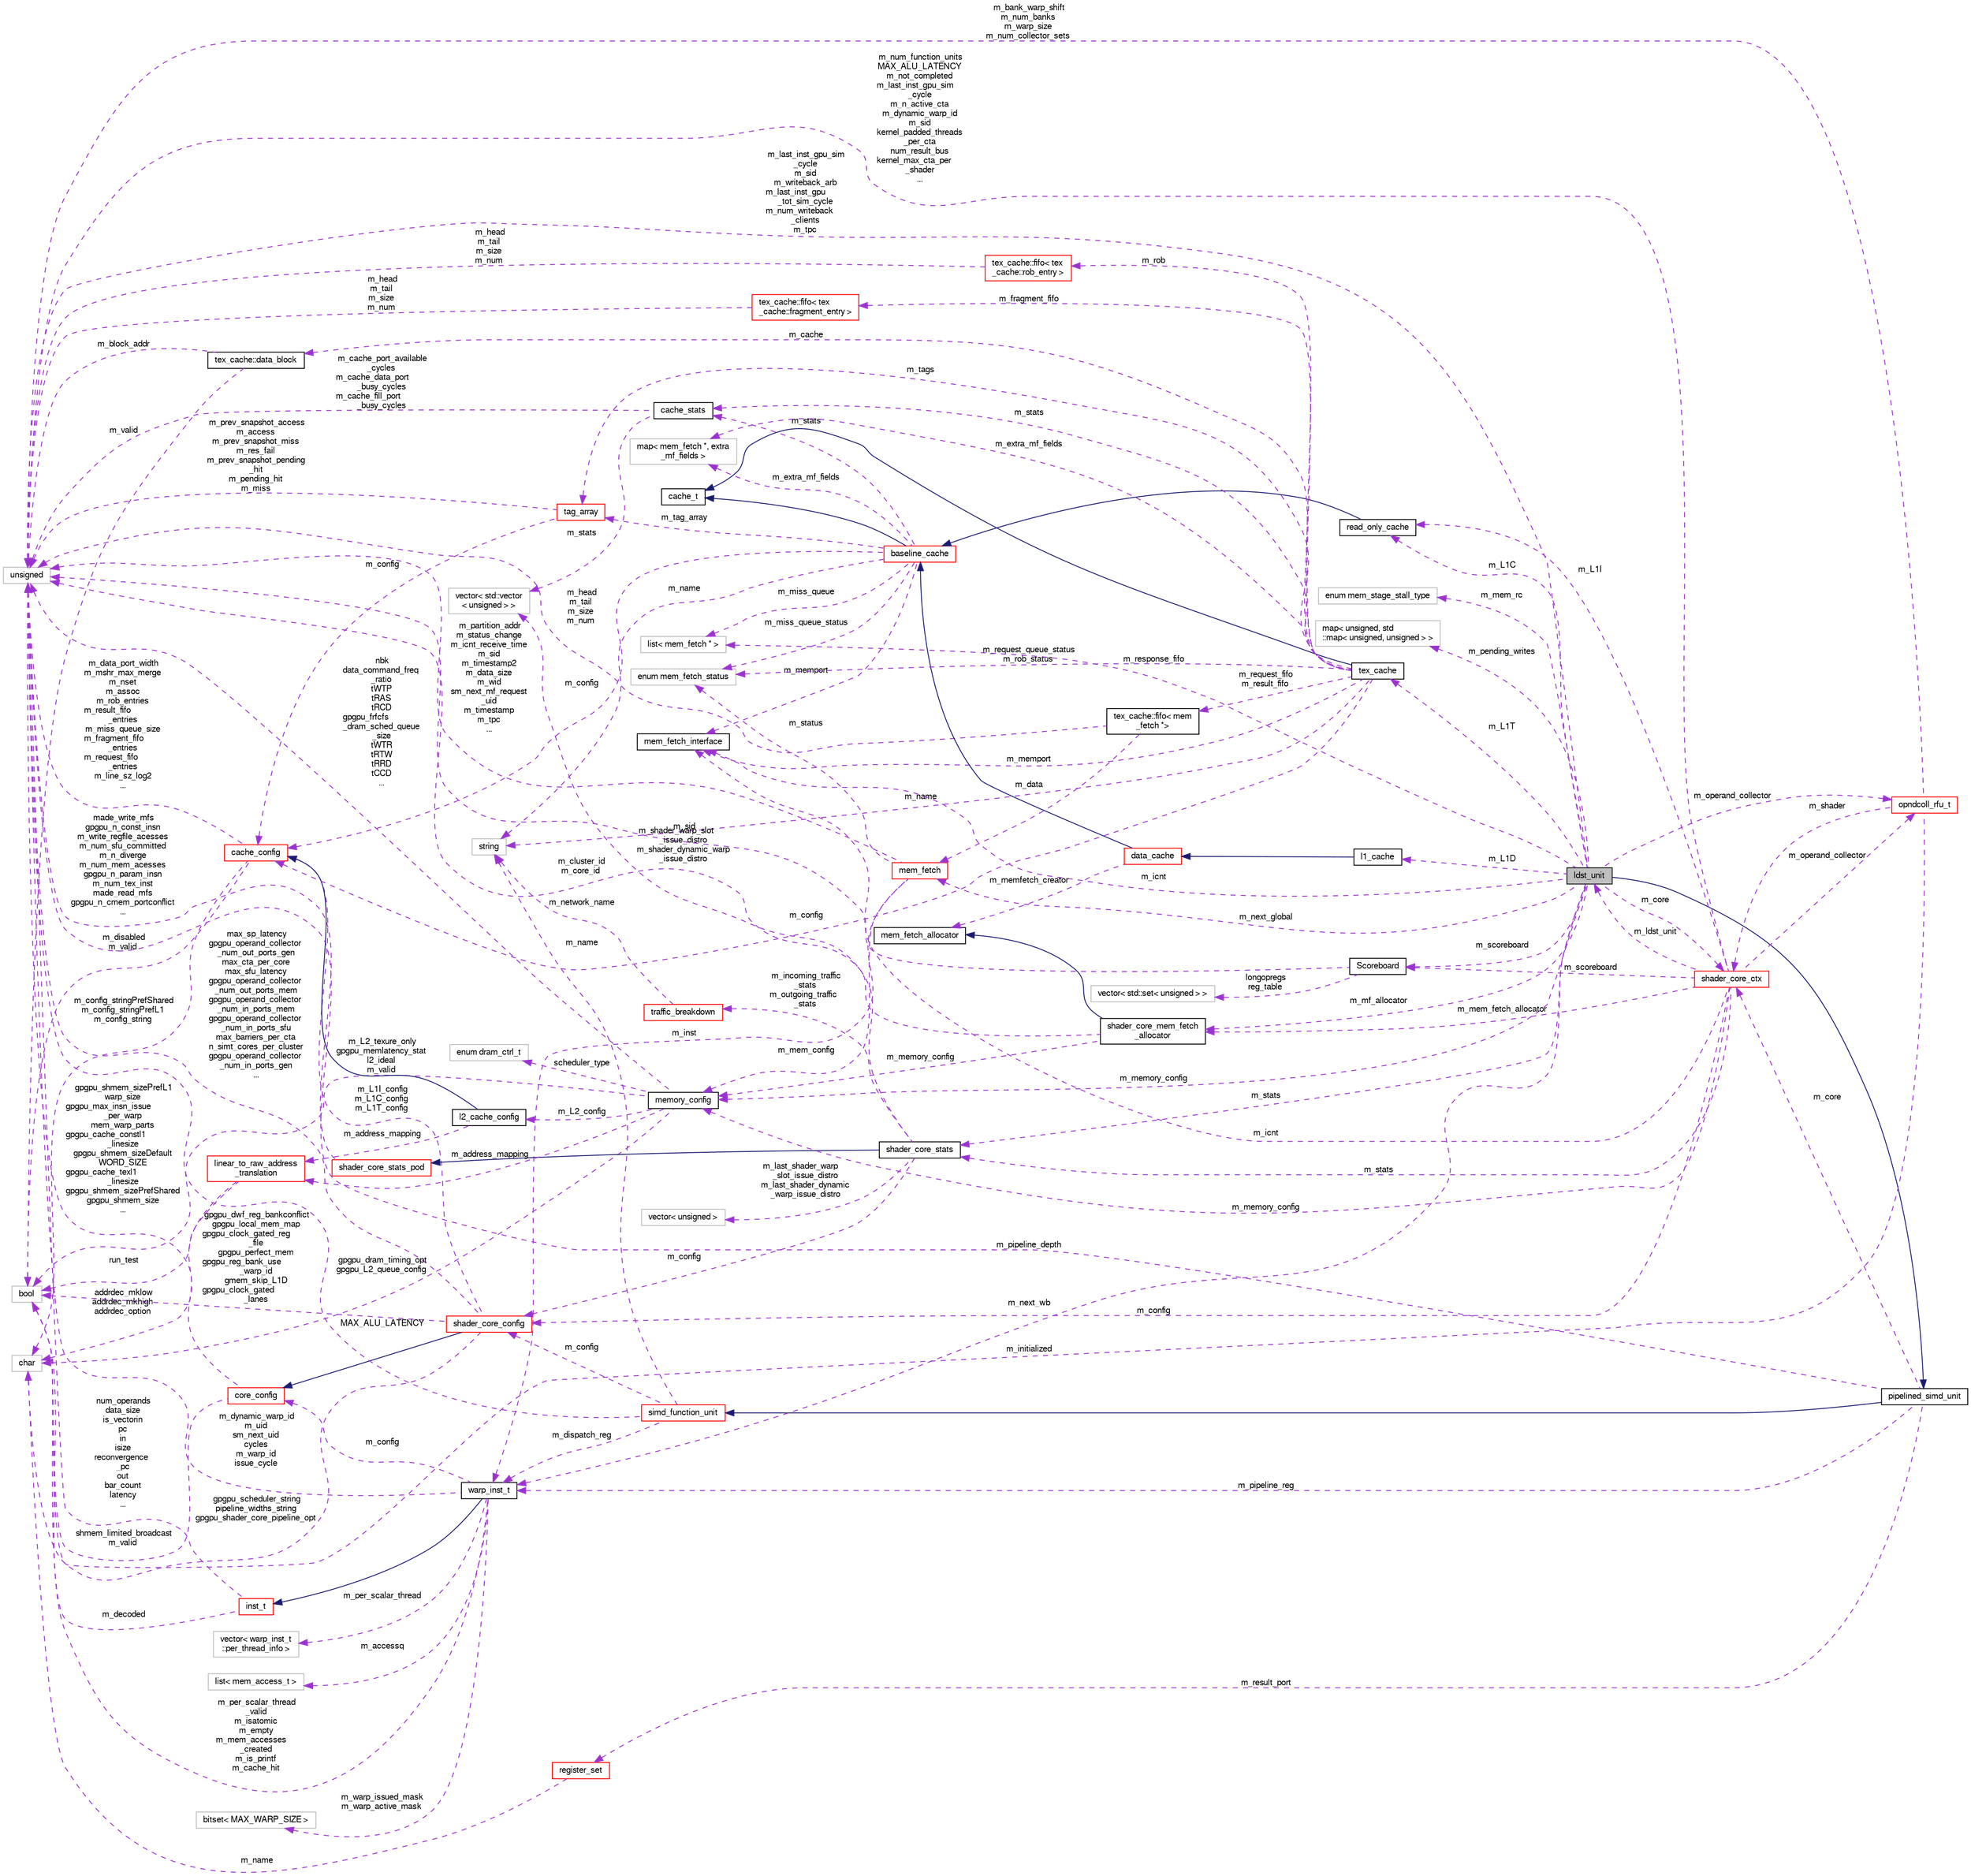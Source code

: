digraph "ldst_unit"
{
  bgcolor="transparent";
  edge [fontname="FreeSans",fontsize="10",labelfontname="FreeSans",labelfontsize="10"];
  node [fontname="FreeSans",fontsize="10",shape=record];
  rankdir="LR";
  Node3 [label="ldst_unit",height=0.2,width=0.4,color="black", fillcolor="grey75", style="filled", fontcolor="black"];
  Node4 -> Node3 [dir="back",color="midnightblue",fontsize="10",style="solid",fontname="FreeSans"];
  Node4 [label="pipelined_simd_unit",height=0.2,width=0.4,color="black",URL="$classpipelined__simd__unit.html"];
  Node5 -> Node4 [dir="back",color="midnightblue",fontsize="10",style="solid",fontname="FreeSans"];
  Node5 [label="simd_function_unit",height=0.2,width=0.4,color="red",URL="$classsimd__function__unit.html"];
  Node6 -> Node5 [dir="back",color="darkorchid3",fontsize="10",style="dashed",label=" m_config" ,fontname="FreeSans"];
  Node6 [label="shader_core_config",height=0.2,width=0.4,color="red",URL="$structshader__core__config.html"];
  Node7 -> Node6 [dir="back",color="midnightblue",fontsize="10",style="solid",fontname="FreeSans"];
  Node7 [label="core_config",height=0.2,width=0.4,color="red",URL="$structcore__config.html"];
  Node9 -> Node7 [dir="back",color="darkorchid3",fontsize="10",style="dashed",label=" shmem_limited_broadcast\nm_valid" ,fontname="FreeSans"];
  Node9 [label="bool",height=0.2,width=0.4,color="grey75"];
  Node10 -> Node7 [dir="back",color="darkorchid3",fontsize="10",style="dashed",label=" gpgpu_shmem_sizePrefL1\nwarp_size\ngpgpu_max_insn_issue\l_per_warp\nmem_warp_parts\ngpgpu_cache_constl1\l_linesize\ngpgpu_shmem_sizeDefault\nWORD_SIZE\ngpgpu_cache_texl1\l_linesize\ngpgpu_shmem_sizePrefShared\ngpgpu_shmem_size\n..." ,fontname="FreeSans"];
  Node10 [label="unsigned",height=0.2,width=0.4,color="grey75"];
  Node13 -> Node6 [dir="back",color="darkorchid3",fontsize="10",style="dashed",label=" gpgpu_scheduler_string\npipeline_widths_string\ngpgpu_shader_core_pipeline_opt" ,fontname="FreeSans"];
  Node13 [label="char",height=0.2,width=0.4,color="grey75"];
  Node9 -> Node6 [dir="back",color="darkorchid3",fontsize="10",style="dashed",label=" gpgpu_dwf_reg_bankconflict\ngpgpu_local_mem_map\ngpgpu_clock_gated_reg\l_file\ngpgpu_perfect_mem\ngpgpu_reg_bank_use\l_warp_id\ngmem_skip_L1D\ngpgpu_clock_gated\l_lanes" ,fontname="FreeSans"];
  Node12 -> Node6 [dir="back",color="darkorchid3",fontsize="10",style="dashed",label=" m_L1I_config\nm_L1C_config\nm_L1T_config" ,fontname="FreeSans"];
  Node12 [label="cache_config",height=0.2,width=0.4,color="red",URL="$classcache__config.html"];
  Node13 -> Node12 [dir="back",color="darkorchid3",fontsize="10",style="dashed",label=" m_config_stringPrefShared\nm_config_stringPrefL1\nm_config_string" ,fontname="FreeSans"];
  Node9 -> Node12 [dir="back",color="darkorchid3",fontsize="10",style="dashed",label=" m_disabled\nm_valid" ,fontname="FreeSans"];
  Node10 -> Node12 [dir="back",color="darkorchid3",fontsize="10",style="dashed",label=" m_data_port_width\nm_mshr_max_merge\nm_nset\nm_assoc\nm_rob_entries\nm_result_fifo\l_entries\nm_miss_queue_size\nm_fragment_fifo\l_entries\nm_request_fifo\l_entries\nm_line_sz_log2\n..." ,fontname="FreeSans"];
  Node10 -> Node6 [dir="back",color="darkorchid3",fontsize="10",style="dashed",label=" max_sp_latency\ngpgpu_operand_collector\l_num_out_ports_gen\nmax_cta_per_core\nmax_sfu_latency\ngpgpu_operand_collector\l_num_out_ports_mem\ngpgpu_operand_collector\l_num_in_ports_mem\ngpgpu_operand_collector\l_num_in_ports_sfu\nmax_barriers_per_cta\nn_simt_cores_per_cluster\ngpgpu_operand_collector\l_num_in_ports_gen\n..." ,fontname="FreeSans"];
  Node25 -> Node5 [dir="back",color="darkorchid3",fontsize="10",style="dashed",label=" m_dispatch_reg" ,fontname="FreeSans"];
  Node25 [label="warp_inst_t",height=0.2,width=0.4,color="black",URL="$classwarp__inst__t.html"];
  Node26 -> Node25 [dir="back",color="midnightblue",fontsize="10",style="solid",fontname="FreeSans"];
  Node26 [label="inst_t",height=0.2,width=0.4,color="red",URL="$classinst__t.html"];
  Node9 -> Node26 [dir="back",color="darkorchid3",fontsize="10",style="dashed",label=" m_decoded" ,fontname="FreeSans"];
  Node10 -> Node26 [dir="back",color="darkorchid3",fontsize="10",style="dashed",label=" num_operands\ndata_size\nis_vectorin\npc\nin\nisize\nreconvergence\l_pc\nout\nbar_count\nlatency\n..." ,fontname="FreeSans"];
  Node39 -> Node25 [dir="back",color="darkorchid3",fontsize="10",style="dashed",label=" m_warp_issued_mask\nm_warp_active_mask" ,fontname="FreeSans"];
  Node39 [label="bitset\< MAX_WARP_SIZE \>",height=0.2,width=0.4,color="grey75"];
  Node40 -> Node25 [dir="back",color="darkorchid3",fontsize="10",style="dashed",label=" m_per_scalar_thread" ,fontname="FreeSans"];
  Node40 [label="vector\< warp_inst_t\l::per_thread_info \>",height=0.2,width=0.4,color="grey75"];
  Node41 -> Node25 [dir="back",color="darkorchid3",fontsize="10",style="dashed",label=" m_accessq" ,fontname="FreeSans"];
  Node41 [label="list\< mem_access_t \>",height=0.2,width=0.4,color="grey75"];
  Node7 -> Node25 [dir="back",color="darkorchid3",fontsize="10",style="dashed",label=" m_config" ,fontname="FreeSans"];
  Node9 -> Node25 [dir="back",color="darkorchid3",fontsize="10",style="dashed",label=" m_per_scalar_thread\l_valid\nm_isatomic\nm_empty\nm_mem_accesses\l_created\nm_is_printf\nm_cache_hit" ,fontname="FreeSans"];
  Node10 -> Node25 [dir="back",color="darkorchid3",fontsize="10",style="dashed",label=" m_dynamic_warp_id\nm_uid\nsm_next_uid\ncycles\nm_warp_id\nissue_cycle" ,fontname="FreeSans"];
  Node43 -> Node5 [dir="back",color="darkorchid3",fontsize="10",style="dashed",label=" m_name" ,fontname="FreeSans"];
  Node43 [label="string",height=0.2,width=0.4,color="grey75"];
  Node10 -> Node5 [dir="back",color="darkorchid3",fontsize="10",style="dashed",label=" MAX_ALU_LATENCY" ,fontname="FreeSans"];
  Node44 -> Node4 [dir="back",color="darkorchid3",fontsize="10",style="dashed",label=" m_result_port" ,fontname="FreeSans"];
  Node44 [label="register_set",height=0.2,width=0.4,color="red",URL="$classregister__set.html"];
  Node13 -> Node44 [dir="back",color="darkorchid3",fontsize="10",style="dashed",label=" m_name" ,fontname="FreeSans"];
  Node25 -> Node4 [dir="back",color="darkorchid3",fontsize="10",style="dashed",label=" m_pipeline_reg" ,fontname="FreeSans"];
  Node46 -> Node4 [dir="back",color="darkorchid3",fontsize="10",style="dashed",label=" m_core" ,fontname="FreeSans"];
  Node46 [label="shader_core_ctx",height=0.2,width=0.4,color="red",URL="$classshader__core__ctx.html"];
  Node6 -> Node46 [dir="back",color="darkorchid3",fontsize="10",style="dashed",label=" m_config" ,fontname="FreeSans"];
  Node110 -> Node46 [dir="back",color="darkorchid3",fontsize="10",style="dashed",label=" m_icnt" ,fontname="FreeSans"];
  Node110 [label="mem_fetch_interface",height=0.2,width=0.4,color="black",URL="$classmem__fetch__interface.html"];
  Node62 -> Node46 [dir="back",color="darkorchid3",fontsize="10",style="dashed",label=" m_stats" ,fontname="FreeSans"];
  Node62 [label="shader_core_stats",height=0.2,width=0.4,color="black",URL="$classshader__core__stats.html"];
  Node63 -> Node62 [dir="back",color="midnightblue",fontsize="10",style="solid",fontname="FreeSans"];
  Node63 [label="shader_core_stats_pod",height=0.2,width=0.4,color="red",URL="$structshader__core__stats__pod.html"];
  Node10 -> Node63 [dir="back",color="darkorchid3",fontsize="10",style="dashed",label=" made_write_mfs\ngpgpu_n_const_insn\nm_write_regfile_acesses\nm_num_sfu_committed\nm_n_diverge\nm_num_mem_acesses\ngpgpu_n_param_insn\nm_num_tex_inst\nmade_read_mfs\ngpgpu_n_cmem_portconflict\n..." ,fontname="FreeSans"];
  Node67 -> Node62 [dir="back",color="darkorchid3",fontsize="10",style="dashed",label=" m_incoming_traffic\l_stats\nm_outgoing_traffic\l_stats" ,fontname="FreeSans"];
  Node67 [label="traffic_breakdown",height=0.2,width=0.4,color="red",URL="$classtraffic__breakdown.html"];
  Node43 -> Node67 [dir="back",color="darkorchid3",fontsize="10",style="dashed",label=" m_network_name" ,fontname="FreeSans"];
  Node6 -> Node62 [dir="back",color="darkorchid3",fontsize="10",style="dashed",label=" m_config" ,fontname="FreeSans"];
  Node69 -> Node62 [dir="back",color="darkorchid3",fontsize="10",style="dashed",label=" m_last_shader_warp\l_slot_issue_distro\nm_last_shader_dynamic\l_warp_issue_distro" ,fontname="FreeSans"];
  Node69 [label="vector\< unsigned \>",height=0.2,width=0.4,color="grey75"];
  Node70 -> Node62 [dir="back",color="darkorchid3",fontsize="10",style="dashed",label=" m_shader_warp_slot\l_issue_distro\nm_shader_dynamic_warp\l_issue_distro" ,fontname="FreeSans"];
  Node70 [label="vector\< std::vector\l\< unsigned \> \>",height=0.2,width=0.4,color="grey75"];
  Node72 -> Node46 [dir="back",color="darkorchid3",fontsize="10",style="dashed",label=" m_memory_config" ,fontname="FreeSans"];
  Node72 [label="memory_config",height=0.2,width=0.4,color="black",URL="$structmemory__config.html"];
  Node73 -> Node72 [dir="back",color="darkorchid3",fontsize="10",style="dashed",label=" scheduler_type" ,fontname="FreeSans"];
  Node73 [label="enum dram_ctrl_t",height=0.2,width=0.4,color="grey75"];
  Node13 -> Node72 [dir="back",color="darkorchid3",fontsize="10",style="dashed",label=" gpgpu_dram_timing_opt\ngpgpu_L2_queue_config" ,fontname="FreeSans"];
  Node9 -> Node72 [dir="back",color="darkorchid3",fontsize="10",style="dashed",label=" m_L2_texure_only\ngpgpu_memlatency_stat\nl2_ideal\nm_valid" ,fontname="FreeSans"];
  Node10 -> Node72 [dir="back",color="darkorchid3",fontsize="10",style="dashed",label=" nbk\ndata_command_freq\l_ratio\ntWTP\ntRAS\ntRCD\ngpgpu_frfcfs\l_dram_sched_queue\l_size\ntWTR\ntRTW\ntRRD\ntCCD\n..." ,fontname="FreeSans"];
  Node74 -> Node72 [dir="back",color="darkorchid3",fontsize="10",style="dashed",label=" m_address_mapping" ,fontname="FreeSans"];
  Node74 [label="linear_to_raw_address\l_translation",height=0.2,width=0.4,color="red",URL="$classlinear__to__raw__address__translation.html"];
  Node13 -> Node74 [dir="back",color="darkorchid3",fontsize="10",style="dashed",label=" addrdec_mklow\naddrdec_mkhigh\naddrdec_option" ,fontname="FreeSans"];
  Node9 -> Node74 [dir="back",color="darkorchid3",fontsize="10",style="dashed",label=" run_test" ,fontname="FreeSans"];
  Node76 -> Node72 [dir="back",color="darkorchid3",fontsize="10",style="dashed",label=" m_L2_config" ,fontname="FreeSans"];
  Node76 [label="l2_cache_config",height=0.2,width=0.4,color="black",URL="$classl2__cache__config.html"];
  Node12 -> Node76 [dir="back",color="midnightblue",fontsize="10",style="solid",fontname="FreeSans"];
  Node74 -> Node76 [dir="back",color="darkorchid3",fontsize="10",style="dashed",label=" m_address_mapping" ,fontname="FreeSans"];
  Node250 -> Node46 [dir="back",color="darkorchid3",fontsize="10",style="dashed",label=" m_scoreboard" ,fontname="FreeSans"];
  Node250 [label="Scoreboard",height=0.2,width=0.4,color="black",URL="$classScoreboard.html"];
  Node251 -> Node250 [dir="back",color="darkorchid3",fontsize="10",style="dashed",label=" longopregs\nreg_table" ,fontname="FreeSans"];
  Node251 [label="vector\< std::set\< unsigned \> \>",height=0.2,width=0.4,color="grey75"];
  Node10 -> Node250 [dir="back",color="darkorchid3",fontsize="10",style="dashed",label=" m_sid" ,fontname="FreeSans"];
  Node254 -> Node46 [dir="back",color="darkorchid3",fontsize="10",style="dashed",label=" m_L1I" ,fontname="FreeSans"];
  Node254 [label="read_only_cache",height=0.2,width=0.4,color="black",URL="$classread__only__cache.html",tooltip="Read only cache. "];
  Node115 -> Node254 [dir="back",color="midnightblue",fontsize="10",style="solid",fontname="FreeSans"];
  Node115 [label="baseline_cache",height=0.2,width=0.4,color="red",URL="$classbaseline__cache.html"];
  Node116 -> Node115 [dir="back",color="midnightblue",fontsize="10",style="solid",fontname="FreeSans"];
  Node116 [label="cache_t",height=0.2,width=0.4,color="black",URL="$classcache__t.html"];
  Node117 -> Node115 [dir="back",color="darkorchid3",fontsize="10",style="dashed",label=" m_stats" ,fontname="FreeSans"];
  Node117 [label="cache_stats",height=0.2,width=0.4,color="black",URL="$classcache__stats.html"];
  Node70 -> Node117 [dir="back",color="darkorchid3",fontsize="10",style="dashed",label=" m_stats" ,fontname="FreeSans"];
  Node10 -> Node117 [dir="back",color="darkorchid3",fontsize="10",style="dashed",label=" m_cache_port_available\l_cycles\nm_cache_data_port\l_busy_cycles\nm_cache_fill_port\l_busy_cycles" ,fontname="FreeSans"];
  Node110 -> Node115 [dir="back",color="darkorchid3",fontsize="10",style="dashed",label=" m_memport" ,fontname="FreeSans"];
  Node43 -> Node115 [dir="back",color="darkorchid3",fontsize="10",style="dashed",label=" m_name" ,fontname="FreeSans"];
  Node97 -> Node115 [dir="back",color="darkorchid3",fontsize="10",style="dashed",label=" m_miss_queue_status" ,fontname="FreeSans"];
  Node97 [label="enum mem_fetch_status",height=0.2,width=0.4,color="grey75"];
  Node78 -> Node115 [dir="back",color="darkorchid3",fontsize="10",style="dashed",label=" m_miss_queue" ,fontname="FreeSans"];
  Node78 [label="list\< mem_fetch * \>",height=0.2,width=0.4,color="grey75"];
  Node12 -> Node115 [dir="back",color="darkorchid3",fontsize="10",style="dashed",label=" m_config" ,fontname="FreeSans"];
  Node122 -> Node115 [dir="back",color="darkorchid3",fontsize="10",style="dashed",label=" m_tag_array" ,fontname="FreeSans"];
  Node122 [label="tag_array",height=0.2,width=0.4,color="red",URL="$classtag__array.html"];
  Node10 -> Node122 [dir="back",color="darkorchid3",fontsize="10",style="dashed",label=" m_prev_snapshot_access\nm_access\nm_prev_snapshot_miss\nm_res_fail\nm_prev_snapshot_pending\l_hit\nm_pending_hit\nm_miss" ,fontname="FreeSans"];
  Node12 -> Node122 [dir="back",color="darkorchid3",fontsize="10",style="dashed",label=" m_config" ,fontname="FreeSans"];
  Node125 -> Node115 [dir="back",color="darkorchid3",fontsize="10",style="dashed",label=" m_extra_mf_fields" ,fontname="FreeSans"];
  Node125 [label="map\< mem_fetch *, extra\l_mf_fields \>",height=0.2,width=0.4,color="grey75"];
  Node3 -> Node46 [dir="back",color="darkorchid3",fontsize="10",style="dashed",label=" m_ldst_unit" ,fontname="FreeSans"];
  Node256 -> Node46 [dir="back",color="darkorchid3",fontsize="10",style="dashed",label=" m_mem_fetch_allocator" ,fontname="FreeSans"];
  Node256 [label="shader_core_mem_fetch\l_allocator",height=0.2,width=0.4,color="black",URL="$classshader__core__mem__fetch__allocator.html"];
  Node112 -> Node256 [dir="back",color="midnightblue",fontsize="10",style="solid",fontname="FreeSans"];
  Node112 [label="mem_fetch_allocator",height=0.2,width=0.4,color="black",URL="$classmem__fetch__allocator.html"];
  Node72 -> Node256 [dir="back",color="darkorchid3",fontsize="10",style="dashed",label=" m_memory_config" ,fontname="FreeSans"];
  Node10 -> Node256 [dir="back",color="darkorchid3",fontsize="10",style="dashed",label=" m_cluster_id\nm_core_id" ,fontname="FreeSans"];
  Node258 -> Node46 [dir="back",color="darkorchid3",fontsize="10",style="dashed",label=" m_operand_collector" ,fontname="FreeSans"];
  Node258 [label="opndcoll_rfu_t",height=0.2,width=0.4,color="red",URL="$classopndcoll__rfu__t.html"];
  Node9 -> Node258 [dir="back",color="darkorchid3",fontsize="10",style="dashed",label=" m_initialized" ,fontname="FreeSans"];
  Node46 -> Node258 [dir="back",color="darkorchid3",fontsize="10",style="dashed",label=" m_shader" ,fontname="FreeSans"];
  Node10 -> Node258 [dir="back",color="darkorchid3",fontsize="10",style="dashed",label=" m_bank_warp_shift\nm_num_banks\nm_warp_size\nm_num_collector_sets" ,fontname="FreeSans"];
  Node10 -> Node46 [dir="back",color="darkorchid3",fontsize="10",style="dashed",label=" m_num_function_units\nMAX_ALU_LATENCY\nm_not_completed\nm_last_inst_gpu_sim\l_cycle\nm_n_active_cta\nm_dynamic_warp_id\nm_sid\nkernel_padded_threads\l_per_cta\nnum_result_bus\nkernel_max_cta_per\l_shader\n..." ,fontname="FreeSans"];
  Node10 -> Node4 [dir="back",color="darkorchid3",fontsize="10",style="dashed",label=" m_pipeline_depth" ,fontname="FreeSans"];
  Node276 -> Node3 [dir="back",color="darkorchid3",fontsize="10",style="dashed",label=" m_L1D" ,fontname="FreeSans"];
  Node276 [label="l1_cache",height=0.2,width=0.4,color="black",URL="$classl1__cache.html"];
  Node114 -> Node276 [dir="back",color="midnightblue",fontsize="10",style="solid",fontname="FreeSans"];
  Node114 [label="data_cache",height=0.2,width=0.4,color="red",URL="$classdata__cache.html",tooltip="Data cache - Implements common functions for L1 and L2 data cache. "];
  Node115 -> Node114 [dir="back",color="midnightblue",fontsize="10",style="solid",fontname="FreeSans"];
  Node112 -> Node114 [dir="back",color="darkorchid3",fontsize="10",style="dashed",label=" m_memfetch_creator" ,fontname="FreeSans"];
  Node62 -> Node3 [dir="back",color="darkorchid3",fontsize="10",style="dashed",label=" m_stats" ,fontname="FreeSans"];
  Node25 -> Node3 [dir="back",color="darkorchid3",fontsize="10",style="dashed",label=" m_next_wb" ,fontname="FreeSans"];
  Node277 -> Node3 [dir="back",color="darkorchid3",fontsize="10",style="dashed",label=" m_L1T" ,fontname="FreeSans"];
  Node277 [label="tex_cache",height=0.2,width=0.4,color="black",URL="$classtex__cache.html"];
  Node116 -> Node277 [dir="back",color="midnightblue",fontsize="10",style="solid",fontname="FreeSans"];
  Node117 -> Node277 [dir="back",color="darkorchid3",fontsize="10",style="dashed",label=" m_stats" ,fontname="FreeSans"];
  Node278 -> Node277 [dir="back",color="darkorchid3",fontsize="10",style="dashed",label=" m_request_fifo\nm_result_fifo" ,fontname="FreeSans"];
  Node278 [label="tex_cache::fifo\< mem\l_fetch *\>",height=0.2,width=0.4,color="black",URL="$classtex__cache_1_1fifo.html"];
  Node91 -> Node278 [dir="back",color="darkorchid3",fontsize="10",style="dashed",label=" m_data" ,fontname="FreeSans"];
  Node91 [label="mem_fetch",height=0.2,width=0.4,color="red",URL="$classmem__fetch.html"];
  Node72 -> Node91 [dir="back",color="darkorchid3",fontsize="10",style="dashed",label=" m_mem_config" ,fontname="FreeSans"];
  Node25 -> Node91 [dir="back",color="darkorchid3",fontsize="10",style="dashed",label=" m_inst" ,fontname="FreeSans"];
  Node97 -> Node91 [dir="back",color="darkorchid3",fontsize="10",style="dashed",label=" m_status" ,fontname="FreeSans"];
  Node10 -> Node91 [dir="back",color="darkorchid3",fontsize="10",style="dashed",label=" m_partition_addr\nm_status_change\nm_icnt_receive_time\nm_sid\nm_timestamp2\nm_data_size\nm_wid\nsm_next_mf_request\l_uid\nm_timestamp\nm_tpc\n..." ,fontname="FreeSans"];
  Node10 -> Node278 [dir="back",color="darkorchid3",fontsize="10",style="dashed",label=" m_head\nm_tail\nm_size\nm_num" ,fontname="FreeSans"];
  Node279 -> Node277 [dir="back",color="darkorchid3",fontsize="10",style="dashed",label=" m_cache" ,fontname="FreeSans"];
  Node279 [label="tex_cache::data_block",height=0.2,width=0.4,color="black",URL="$structtex__cache_1_1data__block.html"];
  Node9 -> Node279 [dir="back",color="darkorchid3",fontsize="10",style="dashed",label=" m_valid" ,fontname="FreeSans"];
  Node10 -> Node279 [dir="back",color="darkorchid3",fontsize="10",style="dashed",label=" m_block_addr" ,fontname="FreeSans"];
  Node110 -> Node277 [dir="back",color="darkorchid3",fontsize="10",style="dashed",label=" m_memport" ,fontname="FreeSans"];
  Node280 -> Node277 [dir="back",color="darkorchid3",fontsize="10",style="dashed",label=" m_fragment_fifo" ,fontname="FreeSans"];
  Node280 [label="tex_cache::fifo\< tex\l_cache::fragment_entry \>",height=0.2,width=0.4,color="red",URL="$classtex__cache_1_1fifo.html"];
  Node10 -> Node280 [dir="back",color="darkorchid3",fontsize="10",style="dashed",label=" m_head\nm_tail\nm_size\nm_num" ,fontname="FreeSans"];
  Node43 -> Node277 [dir="back",color="darkorchid3",fontsize="10",style="dashed",label=" m_name" ,fontname="FreeSans"];
  Node97 -> Node277 [dir="back",color="darkorchid3",fontsize="10",style="dashed",label=" m_request_queue_status\nm_rob_status" ,fontname="FreeSans"];
  Node12 -> Node277 [dir="back",color="darkorchid3",fontsize="10",style="dashed",label=" m_config" ,fontname="FreeSans"];
  Node282 -> Node277 [dir="back",color="darkorchid3",fontsize="10",style="dashed",label=" m_rob" ,fontname="FreeSans"];
  Node282 [label="tex_cache::fifo\< tex\l_cache::rob_entry \>",height=0.2,width=0.4,color="red",URL="$classtex__cache_1_1fifo.html"];
  Node10 -> Node282 [dir="back",color="darkorchid3",fontsize="10",style="dashed",label=" m_head\nm_tail\nm_size\nm_num" ,fontname="FreeSans"];
  Node122 -> Node277 [dir="back",color="darkorchid3",fontsize="10",style="dashed",label=" m_tags" ,fontname="FreeSans"];
  Node125 -> Node277 [dir="back",color="darkorchid3",fontsize="10",style="dashed",label=" m_extra_mf_fields" ,fontname="FreeSans"];
  Node110 -> Node3 [dir="back",color="darkorchid3",fontsize="10",style="dashed",label=" m_icnt" ,fontname="FreeSans"];
  Node72 -> Node3 [dir="back",color="darkorchid3",fontsize="10",style="dashed",label=" m_memory_config" ,fontname="FreeSans"];
  Node284 -> Node3 [dir="back",color="darkorchid3",fontsize="10",style="dashed",label=" m_mem_rc" ,fontname="FreeSans"];
  Node284 [label="enum mem_stage_stall_type",height=0.2,width=0.4,color="grey75"];
  Node250 -> Node3 [dir="back",color="darkorchid3",fontsize="10",style="dashed",label=" m_scoreboard" ,fontname="FreeSans"];
  Node254 -> Node3 [dir="back",color="darkorchid3",fontsize="10",style="dashed",label=" m_L1C" ,fontname="FreeSans"];
  Node256 -> Node3 [dir="back",color="darkorchid3",fontsize="10",style="dashed",label=" m_mf_allocator" ,fontname="FreeSans"];
  Node91 -> Node3 [dir="back",color="darkorchid3",fontsize="10",style="dashed",label=" m_next_global" ,fontname="FreeSans"];
  Node258 -> Node3 [dir="back",color="darkorchid3",fontsize="10",style="dashed",label=" m_operand_collector" ,fontname="FreeSans"];
  Node78 -> Node3 [dir="back",color="darkorchid3",fontsize="10",style="dashed",label=" m_response_fifo" ,fontname="FreeSans"];
  Node46 -> Node3 [dir="back",color="darkorchid3",fontsize="10",style="dashed",label=" m_core" ,fontname="FreeSans"];
  Node285 -> Node3 [dir="back",color="darkorchid3",fontsize="10",style="dashed",label=" m_pending_writes" ,fontname="FreeSans"];
  Node285 [label="map\< unsigned, std\l::map\< unsigned, unsigned \> \>",height=0.2,width=0.4,color="grey75"];
  Node10 -> Node3 [dir="back",color="darkorchid3",fontsize="10",style="dashed",label=" m_last_inst_gpu_sim\l_cycle\nm_sid\nm_writeback_arb\nm_last_inst_gpu\l_tot_sim_cycle\nm_num_writeback\l_clients\nm_tpc" ,fontname="FreeSans"];
}
